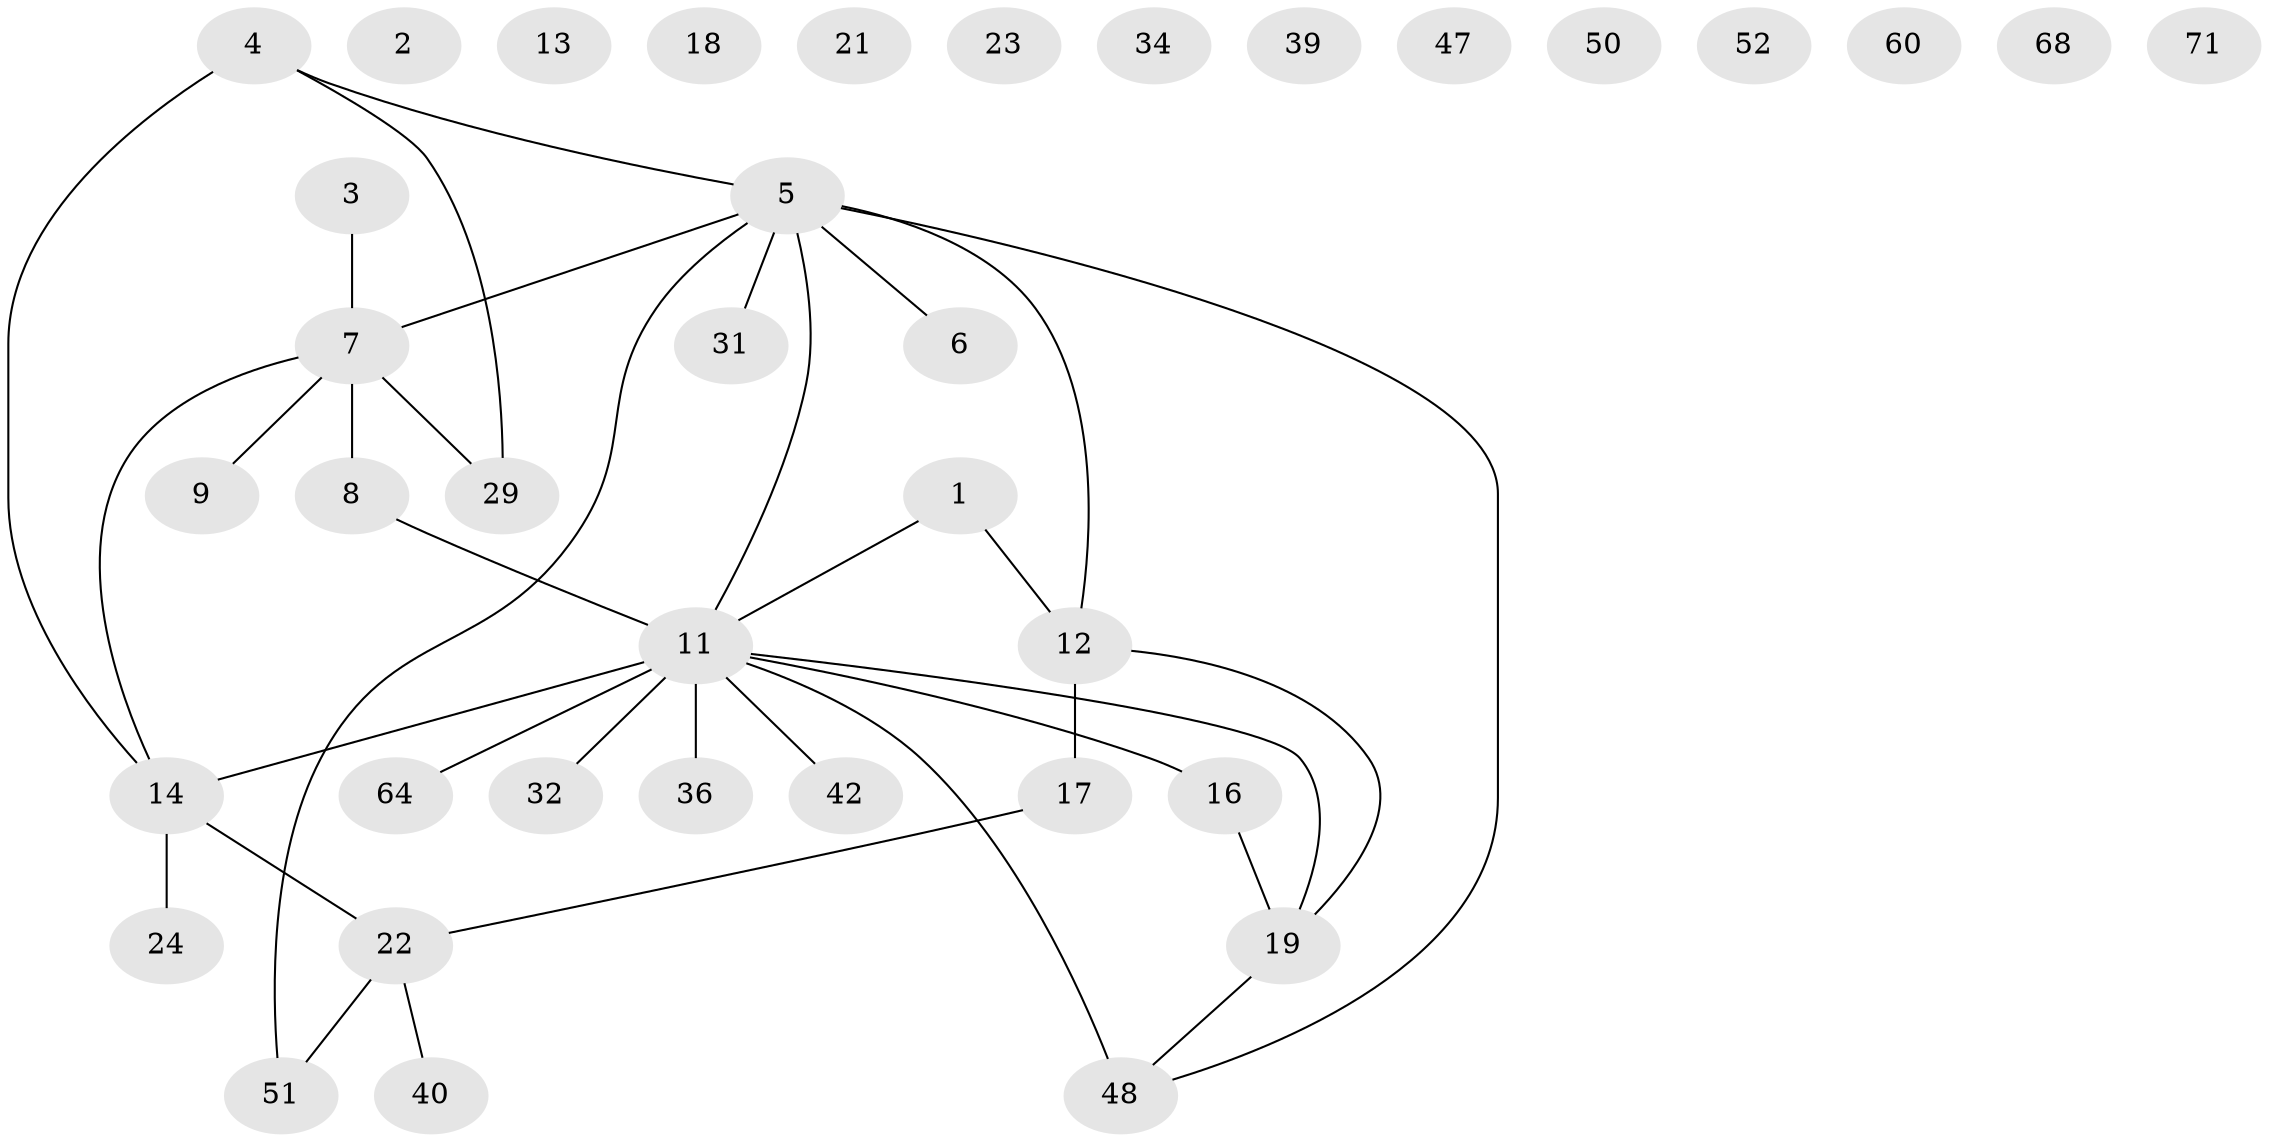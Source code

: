 // original degree distribution, {2: 0.24, 1: 0.28, 3: 0.16, 4: 0.12, 0: 0.13333333333333333, 6: 0.02666666666666667, 5: 0.04}
// Generated by graph-tools (version 1.1) at 2025/16/03/04/25 18:16:43]
// undirected, 38 vertices, 35 edges
graph export_dot {
graph [start="1"]
  node [color=gray90,style=filled];
  1;
  2 [super="+46"];
  3;
  4 [super="+15"];
  5 [super="+25+35+10"];
  6;
  7 [super="+28"];
  8 [super="+30"];
  9 [super="+38"];
  11 [super="+27"];
  12 [super="+37+41"];
  13;
  14 [super="+26+45+20+43"];
  16;
  17;
  18;
  19 [super="+33"];
  21;
  22 [super="+61+44"];
  23;
  24;
  29;
  31;
  32;
  34;
  36;
  39 [super="+73"];
  40;
  42 [super="+53"];
  47;
  48;
  50;
  51;
  52 [super="+75"];
  60;
  64;
  68;
  71;
  1 -- 11;
  1 -- 12;
  3 -- 7;
  4 -- 29;
  4 -- 14 [weight=2];
  4 -- 5;
  5 -- 51;
  5 -- 6;
  5 -- 7;
  5 -- 48;
  5 -- 31;
  5 -- 12;
  5 -- 11;
  7 -- 9;
  7 -- 29;
  7 -- 14;
  7 -- 8;
  8 -- 11;
  11 -- 32;
  11 -- 64;
  11 -- 36;
  11 -- 42;
  11 -- 14 [weight=4];
  11 -- 16;
  11 -- 48 [weight=2];
  11 -- 19;
  12 -- 17;
  12 -- 19;
  14 -- 22 [weight=2];
  14 -- 24;
  16 -- 19;
  17 -- 22;
  19 -- 48;
  22 -- 51;
  22 -- 40;
}
